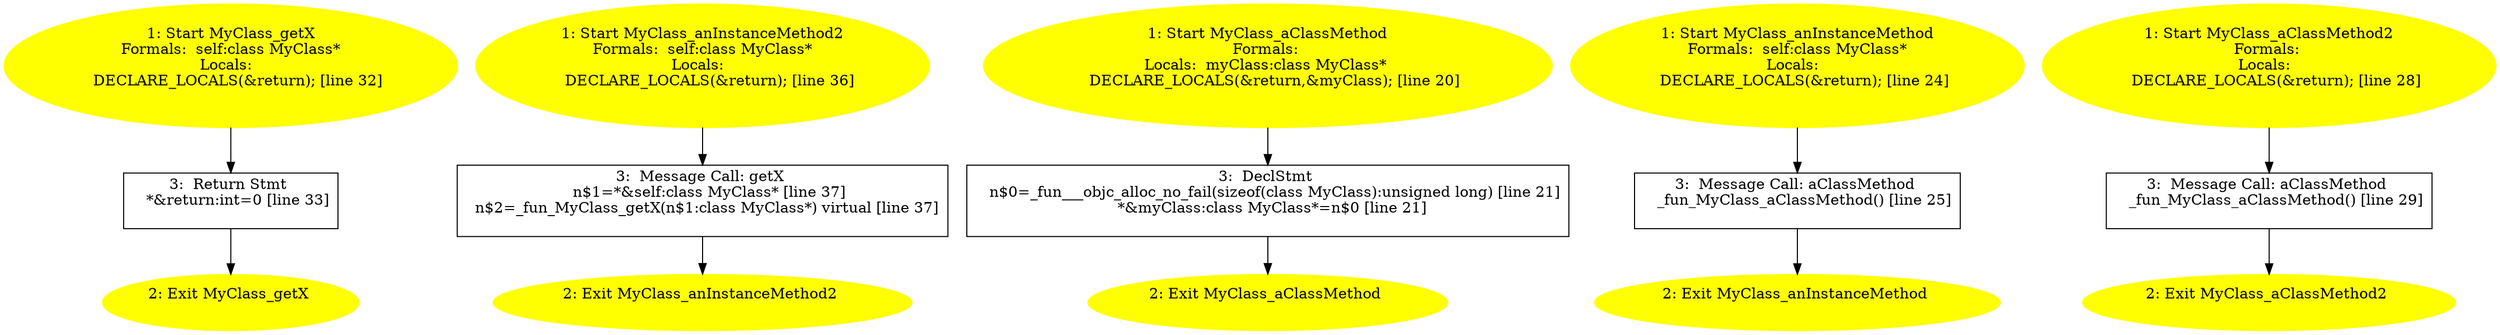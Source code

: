 /* @generated */
digraph iCFG {
"MyClass_getXinstance.6be0f0c634a7e2fcc75dec7d467e96ad_3" [label="3:  Return Stmt \n   *&return:int=0 [line 33]\n " shape="box"]
	

	 "MyClass_getXinstance.6be0f0c634a7e2fcc75dec7d467e96ad_3" -> "MyClass_getXinstance.6be0f0c634a7e2fcc75dec7d467e96ad_2" ;
"MyClass_getXinstance.6be0f0c634a7e2fcc75dec7d467e96ad_2" [label="2: Exit MyClass_getX \n  " color=yellow style=filled]
	

"MyClass_getXinstance.6be0f0c634a7e2fcc75dec7d467e96ad_1" [label="1: Start MyClass_getX\nFormals:  self:class MyClass*\nLocals:  \n   DECLARE_LOCALS(&return); [line 32]\n " color=yellow style=filled]
	

	 "MyClass_getXinstance.6be0f0c634a7e2fcc75dec7d467e96ad_1" -> "MyClass_getXinstance.6be0f0c634a7e2fcc75dec7d467e96ad_3" ;
"MyClass_anInstanceMethod2instance.251298a28324f0c480c94c7affbfa823_3" [label="3:  Message Call: getX \n   n$1=*&self:class MyClass* [line 37]\n  n$2=_fun_MyClass_getX(n$1:class MyClass*) virtual [line 37]\n " shape="box"]
	

	 "MyClass_anInstanceMethod2instance.251298a28324f0c480c94c7affbfa823_3" -> "MyClass_anInstanceMethod2instance.251298a28324f0c480c94c7affbfa823_2" ;
"MyClass_anInstanceMethod2instance.251298a28324f0c480c94c7affbfa823_2" [label="2: Exit MyClass_anInstanceMethod2 \n  " color=yellow style=filled]
	

"MyClass_anInstanceMethod2instance.251298a28324f0c480c94c7affbfa823_1" [label="1: Start MyClass_anInstanceMethod2\nFormals:  self:class MyClass*\nLocals:  \n   DECLARE_LOCALS(&return); [line 36]\n " color=yellow style=filled]
	

	 "MyClass_anInstanceMethod2instance.251298a28324f0c480c94c7affbfa823_1" -> "MyClass_anInstanceMethod2instance.251298a28324f0c480c94c7affbfa823_3" ;
"MyClass_aClassMethodclass.82555fac0c5504747f690c5a5b77ba47_3" [label="3:  DeclStmt \n   n$0=_fun___objc_alloc_no_fail(sizeof(class MyClass):unsigned long) [line 21]\n  *&myClass:class MyClass*=n$0 [line 21]\n " shape="box"]
	

	 "MyClass_aClassMethodclass.82555fac0c5504747f690c5a5b77ba47_3" -> "MyClass_aClassMethodclass.82555fac0c5504747f690c5a5b77ba47_2" ;
"MyClass_aClassMethodclass.82555fac0c5504747f690c5a5b77ba47_2" [label="2: Exit MyClass_aClassMethod \n  " color=yellow style=filled]
	

"MyClass_aClassMethodclass.82555fac0c5504747f690c5a5b77ba47_1" [label="1: Start MyClass_aClassMethod\nFormals: \nLocals:  myClass:class MyClass* \n   DECLARE_LOCALS(&return,&myClass); [line 20]\n " color=yellow style=filled]
	

	 "MyClass_aClassMethodclass.82555fac0c5504747f690c5a5b77ba47_1" -> "MyClass_aClassMethodclass.82555fac0c5504747f690c5a5b77ba47_3" ;
"MyClass_anInstanceMethodinstance.e0d6e19ddb3ee22c6a67ad64ec52661e_3" [label="3:  Message Call: aClassMethod \n   _fun_MyClass_aClassMethod() [line 25]\n " shape="box"]
	

	 "MyClass_anInstanceMethodinstance.e0d6e19ddb3ee22c6a67ad64ec52661e_3" -> "MyClass_anInstanceMethodinstance.e0d6e19ddb3ee22c6a67ad64ec52661e_2" ;
"MyClass_anInstanceMethodinstance.e0d6e19ddb3ee22c6a67ad64ec52661e_2" [label="2: Exit MyClass_anInstanceMethod \n  " color=yellow style=filled]
	

"MyClass_anInstanceMethodinstance.e0d6e19ddb3ee22c6a67ad64ec52661e_1" [label="1: Start MyClass_anInstanceMethod\nFormals:  self:class MyClass*\nLocals:  \n   DECLARE_LOCALS(&return); [line 24]\n " color=yellow style=filled]
	

	 "MyClass_anInstanceMethodinstance.e0d6e19ddb3ee22c6a67ad64ec52661e_1" -> "MyClass_anInstanceMethodinstance.e0d6e19ddb3ee22c6a67ad64ec52661e_3" ;
"MyClass_aClassMethod2class.45ef13bd473d4037bbb03a5f14d69e1c_3" [label="3:  Message Call: aClassMethod \n   _fun_MyClass_aClassMethod() [line 29]\n " shape="box"]
	

	 "MyClass_aClassMethod2class.45ef13bd473d4037bbb03a5f14d69e1c_3" -> "MyClass_aClassMethod2class.45ef13bd473d4037bbb03a5f14d69e1c_2" ;
"MyClass_aClassMethod2class.45ef13bd473d4037bbb03a5f14d69e1c_2" [label="2: Exit MyClass_aClassMethod2 \n  " color=yellow style=filled]
	

"MyClass_aClassMethod2class.45ef13bd473d4037bbb03a5f14d69e1c_1" [label="1: Start MyClass_aClassMethod2\nFormals: \nLocals:  \n   DECLARE_LOCALS(&return); [line 28]\n " color=yellow style=filled]
	

	 "MyClass_aClassMethod2class.45ef13bd473d4037bbb03a5f14d69e1c_1" -> "MyClass_aClassMethod2class.45ef13bd473d4037bbb03a5f14d69e1c_3" ;
}
